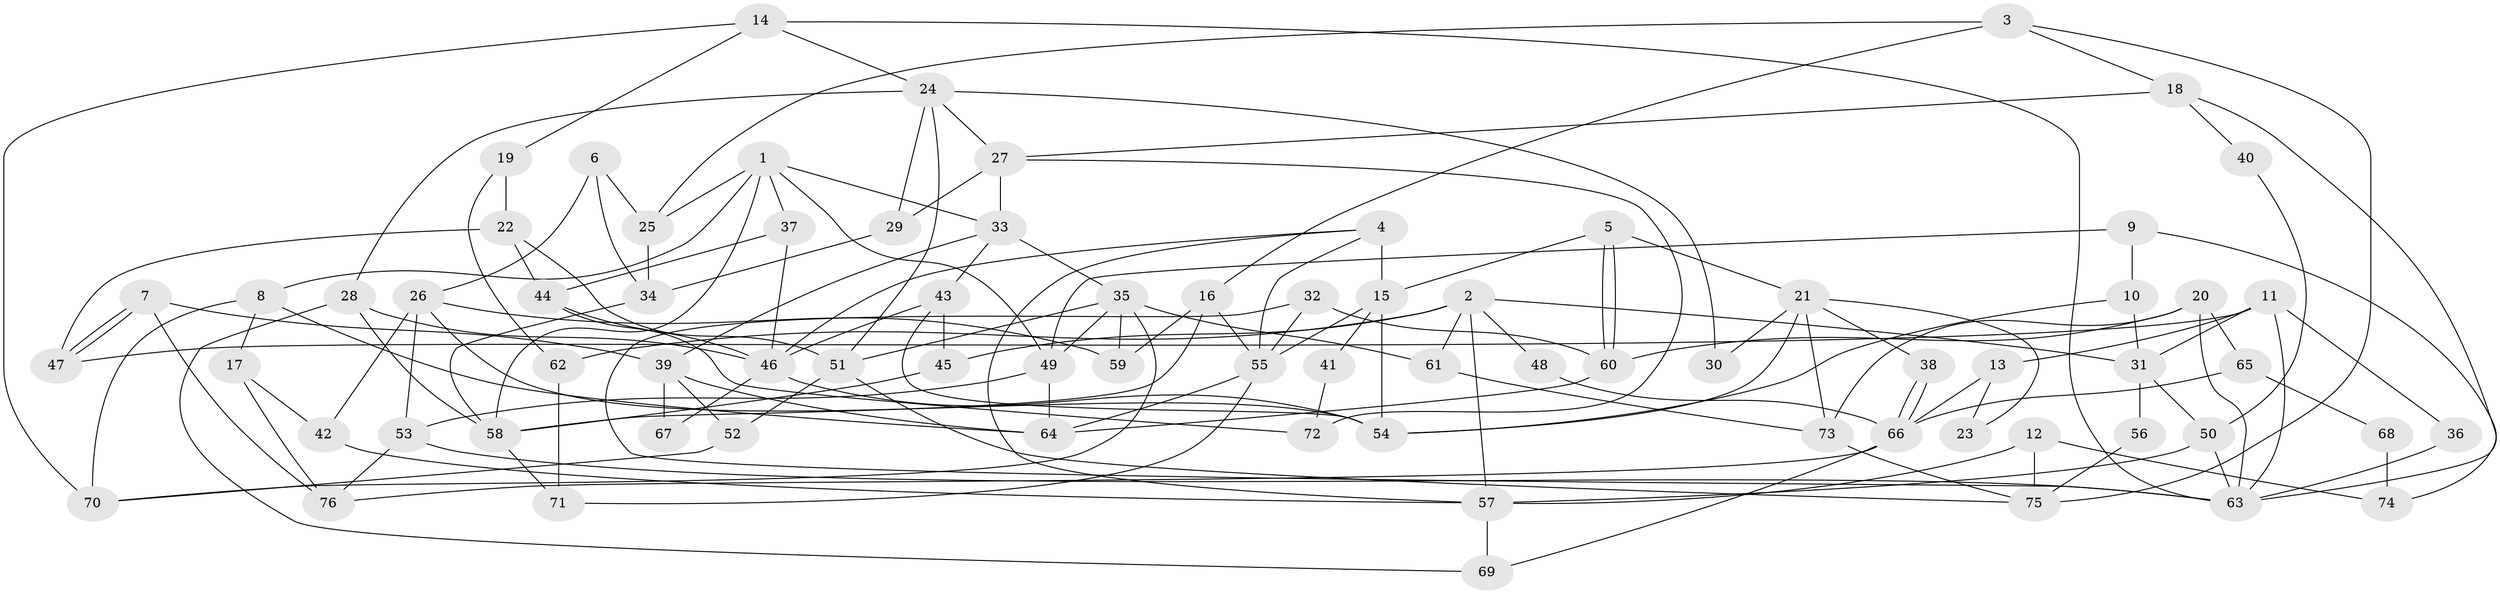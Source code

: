 // coarse degree distribution, {10: 0.061224489795918366, 7: 0.10204081632653061, 6: 0.22448979591836735, 5: 0.10204081632653061, 4: 0.10204081632653061, 3: 0.22448979591836735, 9: 0.02040816326530612, 2: 0.14285714285714285, 8: 0.02040816326530612}
// Generated by graph-tools (version 1.1) at 2025/24/03/03/25 07:24:04]
// undirected, 76 vertices, 152 edges
graph export_dot {
graph [start="1"]
  node [color=gray90,style=filled];
  1;
  2;
  3;
  4;
  5;
  6;
  7;
  8;
  9;
  10;
  11;
  12;
  13;
  14;
  15;
  16;
  17;
  18;
  19;
  20;
  21;
  22;
  23;
  24;
  25;
  26;
  27;
  28;
  29;
  30;
  31;
  32;
  33;
  34;
  35;
  36;
  37;
  38;
  39;
  40;
  41;
  42;
  43;
  44;
  45;
  46;
  47;
  48;
  49;
  50;
  51;
  52;
  53;
  54;
  55;
  56;
  57;
  58;
  59;
  60;
  61;
  62;
  63;
  64;
  65;
  66;
  67;
  68;
  69;
  70;
  71;
  72;
  73;
  74;
  75;
  76;
  1 -- 33;
  1 -- 58;
  1 -- 8;
  1 -- 25;
  1 -- 37;
  1 -- 49;
  2 -- 62;
  2 -- 61;
  2 -- 31;
  2 -- 45;
  2 -- 48;
  2 -- 57;
  3 -- 16;
  3 -- 25;
  3 -- 18;
  3 -- 75;
  4 -- 57;
  4 -- 46;
  4 -- 15;
  4 -- 55;
  5 -- 15;
  5 -- 60;
  5 -- 60;
  5 -- 21;
  6 -- 34;
  6 -- 26;
  6 -- 25;
  7 -- 47;
  7 -- 47;
  7 -- 39;
  7 -- 76;
  8 -- 64;
  8 -- 17;
  8 -- 70;
  9 -- 49;
  9 -- 10;
  9 -- 74;
  10 -- 31;
  10 -- 54;
  11 -- 63;
  11 -- 31;
  11 -- 13;
  11 -- 36;
  11 -- 47;
  12 -- 75;
  12 -- 57;
  12 -- 74;
  13 -- 66;
  13 -- 23;
  14 -- 63;
  14 -- 24;
  14 -- 19;
  14 -- 70;
  15 -- 55;
  15 -- 41;
  15 -- 54;
  16 -- 59;
  16 -- 55;
  16 -- 58;
  17 -- 42;
  17 -- 76;
  18 -- 63;
  18 -- 27;
  18 -- 40;
  19 -- 22;
  19 -- 62;
  20 -- 73;
  20 -- 63;
  20 -- 60;
  20 -- 65;
  21 -- 54;
  21 -- 23;
  21 -- 30;
  21 -- 38;
  21 -- 73;
  22 -- 51;
  22 -- 47;
  22 -- 44;
  24 -- 28;
  24 -- 27;
  24 -- 29;
  24 -- 30;
  24 -- 51;
  25 -- 34;
  26 -- 53;
  26 -- 54;
  26 -- 42;
  26 -- 59;
  27 -- 29;
  27 -- 33;
  27 -- 72;
  28 -- 58;
  28 -- 46;
  28 -- 69;
  29 -- 34;
  31 -- 50;
  31 -- 56;
  32 -- 55;
  32 -- 60;
  32 -- 63;
  33 -- 35;
  33 -- 39;
  33 -- 43;
  34 -- 58;
  35 -- 49;
  35 -- 70;
  35 -- 51;
  35 -- 59;
  35 -- 61;
  36 -- 63;
  37 -- 46;
  37 -- 44;
  38 -- 66;
  38 -- 66;
  39 -- 52;
  39 -- 64;
  39 -- 67;
  40 -- 50;
  41 -- 72;
  42 -- 57;
  43 -- 54;
  43 -- 45;
  43 -- 46;
  44 -- 46;
  44 -- 72;
  45 -- 58;
  46 -- 54;
  46 -- 67;
  48 -- 66;
  49 -- 64;
  49 -- 53;
  50 -- 57;
  50 -- 63;
  51 -- 52;
  51 -- 75;
  52 -- 70;
  53 -- 76;
  53 -- 63;
  55 -- 64;
  55 -- 71;
  56 -- 75;
  57 -- 69;
  58 -- 71;
  60 -- 64;
  61 -- 73;
  62 -- 71;
  65 -- 66;
  65 -- 68;
  66 -- 76;
  66 -- 69;
  68 -- 74;
  73 -- 75;
}
